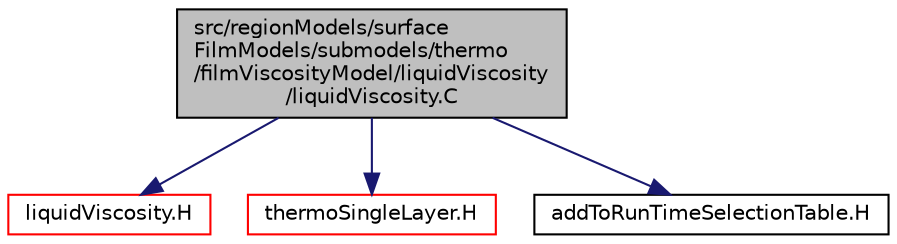 digraph "src/regionModels/surfaceFilmModels/submodels/thermo/filmViscosityModel/liquidViscosity/liquidViscosity.C"
{
  bgcolor="transparent";
  edge [fontname="Helvetica",fontsize="10",labelfontname="Helvetica",labelfontsize="10"];
  node [fontname="Helvetica",fontsize="10",shape=record];
  Node1 [label="src/regionModels/surface\lFilmModels/submodels/thermo\l/filmViscosityModel/liquidViscosity\l/liquidViscosity.C",height=0.2,width=0.4,color="black", fillcolor="grey75", style="filled", fontcolor="black"];
  Node1 -> Node2 [color="midnightblue",fontsize="10",style="solid",fontname="Helvetica"];
  Node2 [label="liquidViscosity.H",height=0.2,width=0.4,color="red",URL="$a09672.html"];
  Node1 -> Node3 [color="midnightblue",fontsize="10",style="solid",fontname="Helvetica"];
  Node3 [label="thermoSingleLayer.H",height=0.2,width=0.4,color="red",URL="$a09700.html"];
  Node1 -> Node4 [color="midnightblue",fontsize="10",style="solid",fontname="Helvetica"];
  Node4 [label="addToRunTimeSelectionTable.H",height=0.2,width=0.4,color="black",URL="$a08025.html",tooltip="Macros for easy insertion into run-time selection tables. "];
}
